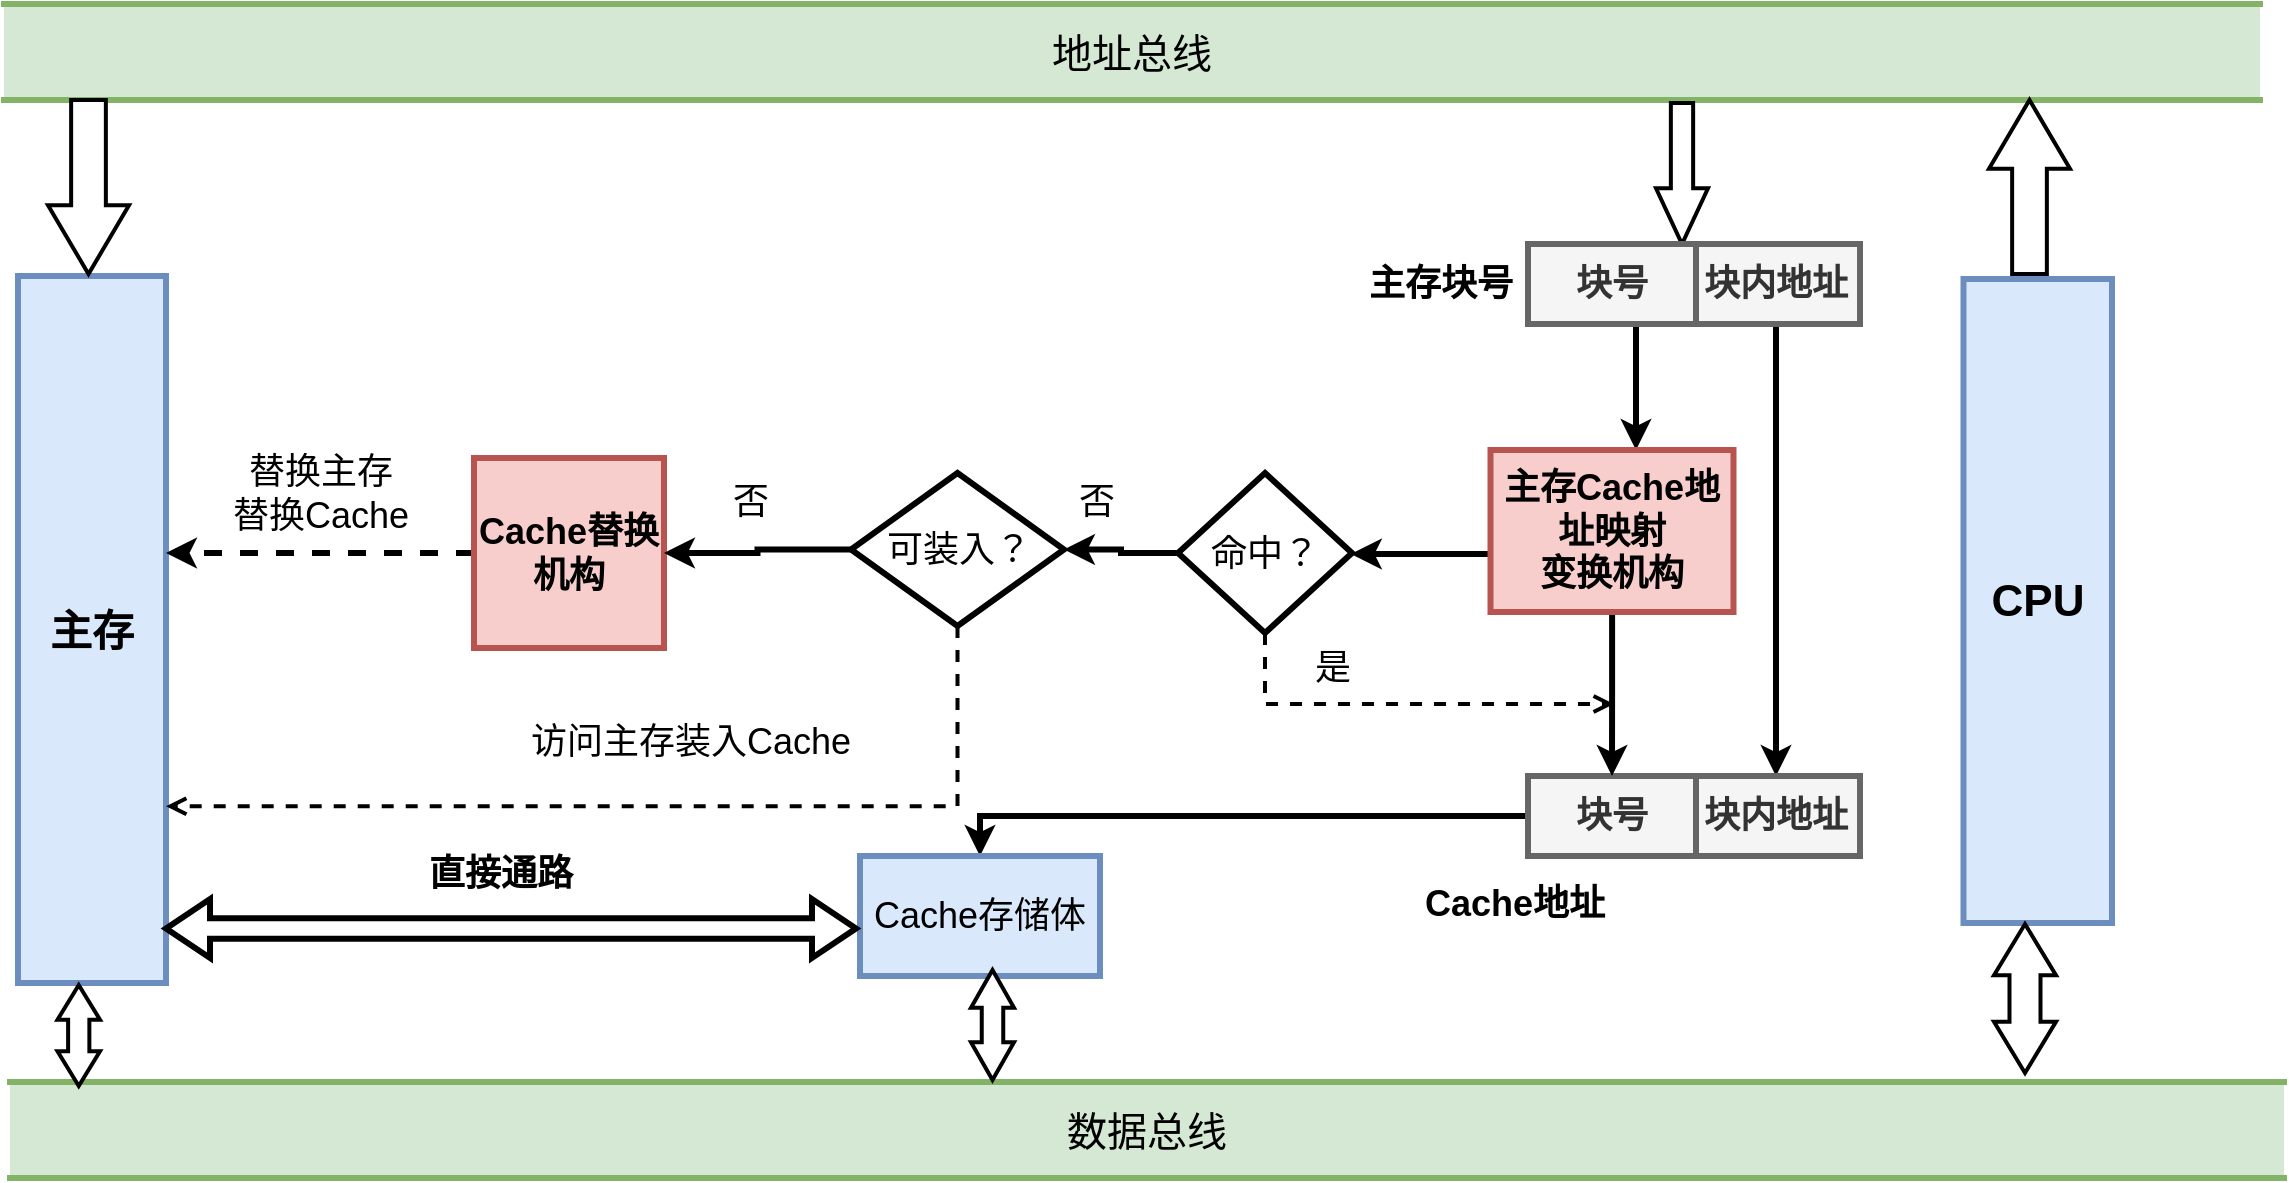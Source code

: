 <mxfile version="15.4.0" type="device"><diagram id="prtHgNgQTEPvFCAcTncT" name="Page-1"><mxGraphModel dx="2774" dy="1162" grid="0" gridSize="10" guides="1" tooltips="1" connect="1" arrows="1" fold="1" page="1" pageScale="1" pageWidth="827" pageHeight="1169" math="0" shadow="0"><root><mxCell id="0"/><mxCell id="1" parent="0"/><mxCell id="t4JOxExjWzC6IvIusl05-3" value="&lt;font style=&quot;font-size: 20px&quot;&gt;地址总线&lt;/font&gt;" style="shape=partialRectangle;whiteSpace=wrap;html=1;left=0;right=0;strokeWidth=3;align=center;fillColor=#d5e8d4;strokeColor=#82b366;" parent="1" vertex="1"><mxGeometry x="-150" y="94" width="1128" height="48" as="geometry"/></mxCell><mxCell id="t4JOxExjWzC6IvIusl05-4" value="&lt;font style=&quot;font-size: 21px&quot;&gt;&lt;b&gt;主存&lt;/b&gt;&lt;/font&gt;" style="rounded=0;whiteSpace=wrap;html=1;strokeWidth=3;align=center;fillColor=#dae8fc;strokeColor=#6c8ebf;" parent="1" vertex="1"><mxGeometry x="-143" y="230" width="74" height="353.5" as="geometry"/></mxCell><mxCell id="t4JOxExjWzC6IvIusl05-5" value="&lt;font style=&quot;font-size: 22px&quot;&gt;&lt;b&gt;CPU&lt;/b&gt;&lt;/font&gt;" style="rounded=0;whiteSpace=wrap;html=1;strokeWidth=3;fillColor=#dae8fc;strokeColor=#6c8ebf;" parent="1" vertex="1"><mxGeometry x="829.75" y="231.5" width="74.25" height="322" as="geometry"/></mxCell><mxCell id="t4JOxExjWzC6IvIusl05-6" value="&lt;font style=&quot;font-size: 20px&quot;&gt;数据总线&lt;/font&gt;" style="shape=partialRectangle;whiteSpace=wrap;html=1;left=0;right=0;fillColor=#d5e8d4;strokeWidth=3;align=center;strokeColor=#82b366;" parent="1" vertex="1"><mxGeometry x="-147" y="633" width="1137" height="48" as="geometry"/></mxCell><mxCell id="t4JOxExjWzC6IvIusl05-11" value="" style="shape=mxgraph.arrows.arrow_up;html=1;verticalLabelPosition=bottom;verticalAlign=top;strokeWidth=2;strokeColor=#000000;" parent="1" vertex="1"><mxGeometry x="842.5" y="142" width="40.5" height="87" as="geometry"/></mxCell><mxCell id="t4JOxExjWzC6IvIusl05-12" value="" style="shape=mxgraph.arrows.arrow_up;html=1;verticalLabelPosition=bottom;verticalAlign=top;strokeWidth=2;strokeColor=#000000;direction=west;" parent="1" vertex="1"><mxGeometry x="-128" y="142" width="40.5" height="87" as="geometry"/></mxCell><mxCell id="t4JOxExjWzC6IvIusl05-14" value="" style="shape=mxgraph.arrows.two_way_arrow_horizontal;html=1;verticalLabelPosition=bottom;verticalAlign=top;strokeWidth=2;strokeColor=#000000;direction=south;" parent="1" vertex="1"><mxGeometry x="-123.25" y="584.5" width="21.25" height="50.5" as="geometry"/></mxCell><mxCell id="t4JOxExjWzC6IvIusl05-15" value="" style="shape=mxgraph.arrows.two_way_arrow_horizontal;html=1;verticalLabelPosition=bottom;verticalAlign=top;strokeWidth=2;strokeColor=#000000;direction=south;" parent="1" vertex="1"><mxGeometry x="845" y="554" width="31" height="74.5" as="geometry"/></mxCell><mxCell id="t4JOxExjWzC6IvIusl05-16" value="" style="shape=mxgraph.arrows.arrow_down;html=1;verticalLabelPosition=bottom;verticalAlign=top;strokeWidth=2;strokeColor=#000000;" parent="1" vertex="1"><mxGeometry x="676" y="143.5" width="26" height="70.5" as="geometry"/></mxCell><mxCell id="t4JOxExjWzC6IvIusl05-48" style="edgeStyle=orthogonalEdgeStyle;rounded=0;orthogonalLoop=1;jettySize=auto;html=1;entryX=0.5;entryY=0;entryDx=0;entryDy=0;fontSize=18;strokeColor=default;strokeWidth=3;" parent="1" source="t4JOxExjWzC6IvIusl05-20" target="t4JOxExjWzC6IvIusl05-24" edge="1"><mxGeometry relative="1" as="geometry"/></mxCell><mxCell id="t4JOxExjWzC6IvIusl05-20" value="块内地址" style="rounded=0;whiteSpace=wrap;html=1;strokeWidth=3;verticalAlign=middle;fontSize=18;fontStyle=1;fillColor=#f5f5f5;strokeColor=#666666;fontColor=#333333;" parent="1" vertex="1"><mxGeometry x="694" y="214" width="84" height="40" as="geometry"/></mxCell><mxCell id="t4JOxExjWzC6IvIusl05-37" value="" style="edgeStyle=orthogonalEdgeStyle;rounded=0;orthogonalLoop=1;jettySize=auto;html=1;fontSize=18;strokeWidth=3;" parent="1" source="t4JOxExjWzC6IvIusl05-21" target="t4JOxExjWzC6IvIusl05-26" edge="1"><mxGeometry relative="1" as="geometry"><Array as="points"><mxPoint x="666" y="284"/><mxPoint x="666" y="284"/></Array></mxGeometry></mxCell><mxCell id="t4JOxExjWzC6IvIusl05-21" value="块号" style="rounded=0;whiteSpace=wrap;html=1;strokeWidth=3;verticalAlign=middle;fontSize=18;fontStyle=1;fillColor=#f5f5f5;strokeColor=#666666;fontColor=#333333;" parent="1" vertex="1"><mxGeometry x="612" y="214" width="84" height="40" as="geometry"/></mxCell><mxCell id="t4JOxExjWzC6IvIusl05-24" value="块内地址" style="rounded=0;whiteSpace=wrap;html=1;strokeWidth=3;verticalAlign=middle;fontSize=18;fontStyle=1;fillColor=#f5f5f5;strokeColor=#666666;fontColor=#333333;" parent="1" vertex="1"><mxGeometry x="694" y="480" width="84" height="40" as="geometry"/></mxCell><mxCell id="t4JOxExjWzC6IvIusl05-35" style="edgeStyle=orthogonalEdgeStyle;rounded=0;orthogonalLoop=1;jettySize=auto;html=1;entryX=0.5;entryY=0;entryDx=0;entryDy=0;fontSize=18;strokeWidth=3;" parent="1" source="t4JOxExjWzC6IvIusl05-25" target="t4JOxExjWzC6IvIusl05-27" edge="1"><mxGeometry relative="1" as="geometry"/></mxCell><mxCell id="t4JOxExjWzC6IvIusl05-25" value="块号" style="rounded=0;whiteSpace=wrap;html=1;strokeWidth=3;verticalAlign=middle;fontSize=18;fontStyle=1;fillColor=#f5f5f5;strokeColor=#666666;fontColor=#333333;" parent="1" vertex="1"><mxGeometry x="612" y="480" width="84" height="40" as="geometry"/></mxCell><mxCell id="t4JOxExjWzC6IvIusl05-38" value="" style="edgeStyle=orthogonalEdgeStyle;rounded=0;orthogonalLoop=1;jettySize=auto;html=1;fontSize=18;strokeWidth=3;" parent="1" source="t4JOxExjWzC6IvIusl05-26" target="t4JOxExjWzC6IvIusl05-25" edge="1"><mxGeometry relative="1" as="geometry"/></mxCell><mxCell id="t4JOxExjWzC6IvIusl05-40" value="" style="edgeStyle=orthogonalEdgeStyle;rounded=0;orthogonalLoop=1;jettySize=auto;html=1;fontSize=18;strokeWidth=3;" parent="1" source="t4JOxExjWzC6IvIusl05-26" target="t4JOxExjWzC6IvIusl05-39" edge="1"><mxGeometry relative="1" as="geometry"><Array as="points"><mxPoint x="546" y="369"/><mxPoint x="546" y="369"/></Array></mxGeometry></mxCell><mxCell id="t4JOxExjWzC6IvIusl05-26" value="&lt;b&gt;主存Cache地址映射&lt;br&gt;变换机构&lt;br&gt;&lt;/b&gt;" style="rounded=0;whiteSpace=wrap;html=1;fontSize=18;strokeWidth=3;verticalAlign=middle;fillColor=#f8cecc;strokeColor=#b85450;" parent="1" vertex="1"><mxGeometry x="593.25" y="317" width="121.5" height="81" as="geometry"/></mxCell><mxCell id="t4JOxExjWzC6IvIusl05-27" value="Cache存储体" style="rounded=0;whiteSpace=wrap;html=1;fontSize=18;strokeWidth=3;verticalAlign=middle;fillColor=#dae8fc;strokeColor=#6c8ebf;" parent="1" vertex="1"><mxGeometry x="278" y="520" width="120" height="60" as="geometry"/></mxCell><mxCell id="t4JOxExjWzC6IvIusl05-64" value="" style="edgeStyle=orthogonalEdgeStyle;rounded=0;orthogonalLoop=1;jettySize=auto;html=1;fontSize=18;strokeColor=default;strokeWidth=3;dashed=1;" parent="1" source="t4JOxExjWzC6IvIusl05-28" target="t4JOxExjWzC6IvIusl05-4" edge="1"><mxGeometry relative="1" as="geometry"><Array as="points"><mxPoint x="1" y="369"/><mxPoint x="1" y="369"/></Array></mxGeometry></mxCell><mxCell id="t4JOxExjWzC6IvIusl05-28" value="Cache替换机构" style="whiteSpace=wrap;html=1;aspect=fixed;fontSize=18;strokeWidth=3;verticalAlign=middle;fontStyle=1;fillColor=#f8cecc;strokeColor=#b85450;" parent="1" vertex="1"><mxGeometry x="85" y="321" width="95" height="95" as="geometry"/></mxCell><mxCell id="t4JOxExjWzC6IvIusl05-31" value="&lt;b&gt;主存块号&lt;/b&gt;" style="text;html=1;align=center;verticalAlign=middle;resizable=0;points=[];autosize=1;strokeColor=none;fillColor=none;fontSize=18;strokeWidth=3;" parent="1" vertex="1"><mxGeometry x="527" y="221" width="82" height="26" as="geometry"/></mxCell><mxCell id="t4JOxExjWzC6IvIusl05-32" value="&lt;b&gt;Cache地址&lt;/b&gt;" style="text;html=1;align=center;verticalAlign=middle;resizable=0;points=[];autosize=1;strokeColor=none;fillColor=none;fontSize=18;strokeWidth=3;" parent="1" vertex="1"><mxGeometry x="555" y="531" width="100" height="26" as="geometry"/></mxCell><mxCell id="t4JOxExjWzC6IvIusl05-45" value="" style="edgeStyle=orthogonalEdgeStyle;rounded=0;orthogonalLoop=1;jettySize=auto;html=1;fontSize=18;strokeColor=default;strokeWidth=3;" parent="1" source="t4JOxExjWzC6IvIusl05-39" target="t4JOxExjWzC6IvIusl05-44" edge="1"><mxGeometry relative="1" as="geometry"/></mxCell><mxCell id="2b0IGkbGitGoWHBp7pJx-3" style="edgeStyle=orthogonalEdgeStyle;rounded=0;orthogonalLoop=1;jettySize=auto;html=1;dashed=1;endArrow=open;endFill=0;strokeWidth=2;" parent="1" source="t4JOxExjWzC6IvIusl05-39" edge="1"><mxGeometry relative="1" as="geometry"><mxPoint x="655" y="444" as="targetPoint"/><Array as="points"><mxPoint x="481" y="444"/></Array></mxGeometry></mxCell><mxCell id="t4JOxExjWzC6IvIusl05-39" value="命中？" style="rhombus;whiteSpace=wrap;html=1;rounded=0;fontSize=18;strokeWidth=3;" parent="1" vertex="1"><mxGeometry x="437" y="328.5" width="87" height="80" as="geometry"/></mxCell><mxCell id="t4JOxExjWzC6IvIusl05-42" value="是" style="text;html=1;align=center;verticalAlign=middle;resizable=0;points=[];autosize=1;strokeColor=none;fillColor=none;fontSize=18;strokeWidth=3;" parent="1" vertex="1"><mxGeometry x="500" y="413" width="28" height="26" as="geometry"/></mxCell><mxCell id="t4JOxExjWzC6IvIusl05-46" style="edgeStyle=orthogonalEdgeStyle;rounded=0;orthogonalLoop=1;jettySize=auto;html=1;fontSize=18;strokeColor=default;strokeWidth=3;" parent="1" source="t4JOxExjWzC6IvIusl05-44" target="t4JOxExjWzC6IvIusl05-28" edge="1"><mxGeometry relative="1" as="geometry"/></mxCell><mxCell id="2b0IGkbGitGoWHBp7pJx-1" style="edgeStyle=orthogonalEdgeStyle;rounded=0;orthogonalLoop=1;jettySize=auto;html=1;entryX=1;entryY=0.75;entryDx=0;entryDy=0;dashed=1;strokeWidth=2;endArrow=open;endFill=0;" parent="1" source="t4JOxExjWzC6IvIusl05-44" target="t4JOxExjWzC6IvIusl05-4" edge="1"><mxGeometry relative="1" as="geometry"><Array as="points"><mxPoint x="327" y="495"/></Array></mxGeometry></mxCell><mxCell id="t4JOxExjWzC6IvIusl05-44" value="可装入？" style="rhombus;whiteSpace=wrap;html=1;rounded=0;fontSize=18;strokeWidth=3;" parent="1" vertex="1"><mxGeometry x="273.5" y="328.5" width="106.5" height="76.5" as="geometry"/></mxCell><mxCell id="t4JOxExjWzC6IvIusl05-49" value="" style="shape=mxgraph.arrows.two_way_arrow_horizontal;html=1;verticalLabelPosition=bottom;verticalAlign=top;strokeWidth=2;strokeColor=#000000;direction=south;" parent="1" vertex="1"><mxGeometry x="333.5" y="577" width="21.5" height="55" as="geometry"/></mxCell><mxCell id="t4JOxExjWzC6IvIusl05-51" value="" style="html=1;shadow=0;dashed=0;align=center;verticalAlign=middle;shape=mxgraph.arrows2.twoWayArrow;dy=0.65;dx=22;fontSize=18;strokeWidth=3;" parent="1" vertex="1"><mxGeometry x="-69" y="541.5" width="345" height="29.5" as="geometry"/></mxCell><mxCell id="t4JOxExjWzC6IvIusl05-52" value="&lt;b&gt;直接通路&lt;/b&gt;" style="text;html=1;align=center;verticalAlign=middle;resizable=0;points=[];autosize=1;strokeColor=none;fillColor=none;fontSize=18;strokeWidth=3;" parent="1" vertex="1"><mxGeometry x="57" y="515.5" width="82" height="26" as="geometry"/></mxCell><mxCell id="t4JOxExjWzC6IvIusl05-54" value="访问主存装入Cache" style="text;html=1;align=center;verticalAlign=middle;resizable=0;points=[];autosize=1;strokeColor=none;fillColor=none;fontSize=18;strokeWidth=3;" parent="1" vertex="1"><mxGeometry x="108" y="450" width="170" height="26" as="geometry"/></mxCell><mxCell id="t4JOxExjWzC6IvIusl05-60" value="否" style="text;html=1;align=center;verticalAlign=middle;resizable=0;points=[];autosize=1;strokeColor=none;fillColor=none;fontSize=18;strokeWidth=3;" parent="1" vertex="1"><mxGeometry x="382" y="330" width="28" height="26" as="geometry"/></mxCell><mxCell id="t4JOxExjWzC6IvIusl05-61" value="否" style="text;html=1;align=center;verticalAlign=middle;resizable=0;points=[];autosize=1;strokeColor=none;fillColor=none;fontSize=18;strokeWidth=3;" parent="1" vertex="1"><mxGeometry x="209" y="330" width="28" height="26" as="geometry"/></mxCell><mxCell id="t4JOxExjWzC6IvIusl05-65" value="替换主存&lt;br&gt;替换Cache" style="text;html=1;align=center;verticalAlign=middle;resizable=0;points=[];autosize=1;strokeColor=none;fillColor=none;fontSize=18;strokeWidth=3;" parent="1" vertex="1"><mxGeometry x="-41" y="315" width="98" height="48" as="geometry"/></mxCell></root></mxGraphModel></diagram></mxfile>